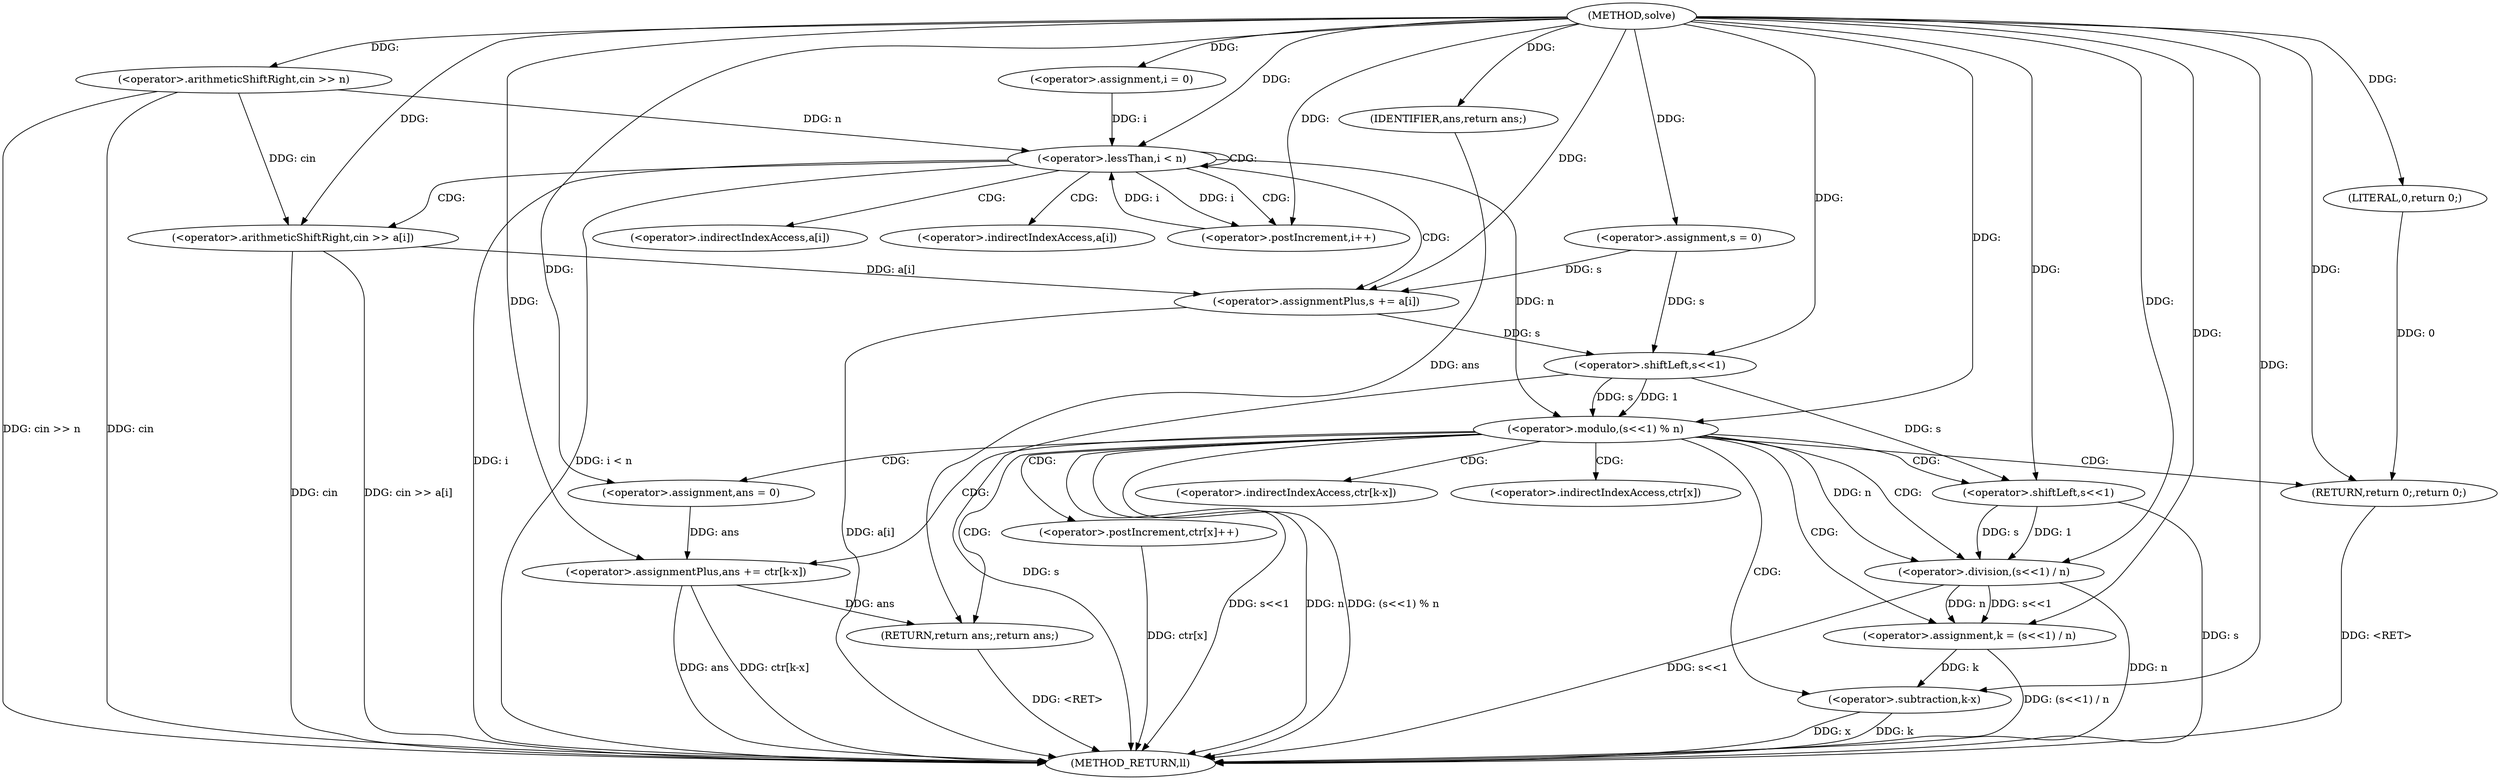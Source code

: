 digraph "solve" {  
"1000104" [label = "(METHOD,solve)" ]
"1000172" [label = "(METHOD_RETURN,ll)" ]
"1000107" [label = "(<operator>.arithmeticShiftRight,cin >> n)" ]
"1000112" [label = "(<operator>.assignment,s = 0)" ]
"1000145" [label = "(<operator>.assignment,k = (s<<1) / n)" ]
"1000153" [label = "(<operator>.assignment,ans = 0)" ]
"1000170" [label = "(RETURN,return ans;,return ans;)" ]
"1000117" [label = "(<operator>.assignment,i = 0)" ]
"1000120" [label = "(<operator>.lessThan,i < n)" ]
"1000123" [label = "(<operator>.postIncrement,i++)" ]
"1000137" [label = "(<operator>.modulo,(s<<1) % n)" ]
"1000142" [label = "(RETURN,return 0;,return 0;)" ]
"1000159" [label = "(<operator>.assignmentPlus,ans += ctr[k-x])" ]
"1000166" [label = "(<operator>.postIncrement,ctr[x]++)" ]
"1000171" [label = "(IDENTIFIER,ans,return ans;)" ]
"1000126" [label = "(<operator>.arithmeticShiftRight,cin >> a[i])" ]
"1000131" [label = "(<operator>.assignmentPlus,s += a[i])" ]
"1000143" [label = "(LITERAL,0,return 0;)" ]
"1000147" [label = "(<operator>.division,(s<<1) / n)" ]
"1000138" [label = "(<operator>.shiftLeft,s<<1)" ]
"1000148" [label = "(<operator>.shiftLeft,s<<1)" ]
"1000163" [label = "(<operator>.subtraction,k-x)" ]
"1000161" [label = "(<operator>.indirectIndexAccess,ctr[k-x])" ]
"1000167" [label = "(<operator>.indirectIndexAccess,ctr[x])" ]
"1000128" [label = "(<operator>.indirectIndexAccess,a[i])" ]
"1000133" [label = "(<operator>.indirectIndexAccess,a[i])" ]
  "1000170" -> "1000172"  [ label = "DDG: <RET>"] 
  "1000142" -> "1000172"  [ label = "DDG: <RET>"] 
  "1000107" -> "1000172"  [ label = "DDG: cin"] 
  "1000107" -> "1000172"  [ label = "DDG: cin >> n"] 
  "1000120" -> "1000172"  [ label = "DDG: i"] 
  "1000120" -> "1000172"  [ label = "DDG: i < n"] 
  "1000138" -> "1000172"  [ label = "DDG: s"] 
  "1000137" -> "1000172"  [ label = "DDG: s<<1"] 
  "1000137" -> "1000172"  [ label = "DDG: n"] 
  "1000137" -> "1000172"  [ label = "DDG: (s<<1) % n"] 
  "1000148" -> "1000172"  [ label = "DDG: s"] 
  "1000147" -> "1000172"  [ label = "DDG: s<<1"] 
  "1000147" -> "1000172"  [ label = "DDG: n"] 
  "1000145" -> "1000172"  [ label = "DDG: (s<<1) / n"] 
  "1000159" -> "1000172"  [ label = "DDG: ans"] 
  "1000163" -> "1000172"  [ label = "DDG: k"] 
  "1000163" -> "1000172"  [ label = "DDG: x"] 
  "1000159" -> "1000172"  [ label = "DDG: ctr[k-x]"] 
  "1000166" -> "1000172"  [ label = "DDG: ctr[x]"] 
  "1000126" -> "1000172"  [ label = "DDG: cin"] 
  "1000126" -> "1000172"  [ label = "DDG: cin >> a[i]"] 
  "1000131" -> "1000172"  [ label = "DDG: a[i]"] 
  "1000104" -> "1000112"  [ label = "DDG: "] 
  "1000147" -> "1000145"  [ label = "DDG: s<<1"] 
  "1000147" -> "1000145"  [ label = "DDG: n"] 
  "1000104" -> "1000153"  [ label = "DDG: "] 
  "1000171" -> "1000170"  [ label = "DDG: ans"] 
  "1000159" -> "1000170"  [ label = "DDG: ans"] 
  "1000104" -> "1000107"  [ label = "DDG: "] 
  "1000104" -> "1000117"  [ label = "DDG: "] 
  "1000143" -> "1000142"  [ label = "DDG: 0"] 
  "1000104" -> "1000142"  [ label = "DDG: "] 
  "1000104" -> "1000145"  [ label = "DDG: "] 
  "1000104" -> "1000171"  [ label = "DDG: "] 
  "1000117" -> "1000120"  [ label = "DDG: i"] 
  "1000123" -> "1000120"  [ label = "DDG: i"] 
  "1000104" -> "1000120"  [ label = "DDG: "] 
  "1000107" -> "1000120"  [ label = "DDG: n"] 
  "1000120" -> "1000123"  [ label = "DDG: i"] 
  "1000104" -> "1000123"  [ label = "DDG: "] 
  "1000126" -> "1000131"  [ label = "DDG: a[i]"] 
  "1000138" -> "1000137"  [ label = "DDG: s"] 
  "1000138" -> "1000137"  [ label = "DDG: 1"] 
  "1000120" -> "1000137"  [ label = "DDG: n"] 
  "1000104" -> "1000137"  [ label = "DDG: "] 
  "1000104" -> "1000143"  [ label = "DDG: "] 
  "1000148" -> "1000147"  [ label = "DDG: 1"] 
  "1000148" -> "1000147"  [ label = "DDG: s"] 
  "1000137" -> "1000147"  [ label = "DDG: n"] 
  "1000104" -> "1000147"  [ label = "DDG: "] 
  "1000153" -> "1000159"  [ label = "DDG: ans"] 
  "1000104" -> "1000159"  [ label = "DDG: "] 
  "1000107" -> "1000126"  [ label = "DDG: cin"] 
  "1000104" -> "1000126"  [ label = "DDG: "] 
  "1000112" -> "1000131"  [ label = "DDG: s"] 
  "1000104" -> "1000131"  [ label = "DDG: "] 
  "1000112" -> "1000138"  [ label = "DDG: s"] 
  "1000131" -> "1000138"  [ label = "DDG: s"] 
  "1000104" -> "1000138"  [ label = "DDG: "] 
  "1000138" -> "1000148"  [ label = "DDG: s"] 
  "1000104" -> "1000148"  [ label = "DDG: "] 
  "1000145" -> "1000163"  [ label = "DDG: k"] 
  "1000104" -> "1000163"  [ label = "DDG: "] 
  "1000120" -> "1000131"  [ label = "CDG: "] 
  "1000120" -> "1000120"  [ label = "CDG: "] 
  "1000120" -> "1000126"  [ label = "CDG: "] 
  "1000120" -> "1000128"  [ label = "CDG: "] 
  "1000120" -> "1000123"  [ label = "CDG: "] 
  "1000120" -> "1000133"  [ label = "CDG: "] 
  "1000137" -> "1000163"  [ label = "CDG: "] 
  "1000137" -> "1000153"  [ label = "CDG: "] 
  "1000137" -> "1000159"  [ label = "CDG: "] 
  "1000137" -> "1000167"  [ label = "CDG: "] 
  "1000137" -> "1000142"  [ label = "CDG: "] 
  "1000137" -> "1000161"  [ label = "CDG: "] 
  "1000137" -> "1000147"  [ label = "CDG: "] 
  "1000137" -> "1000145"  [ label = "CDG: "] 
  "1000137" -> "1000170"  [ label = "CDG: "] 
  "1000137" -> "1000166"  [ label = "CDG: "] 
  "1000137" -> "1000148"  [ label = "CDG: "] 
}
